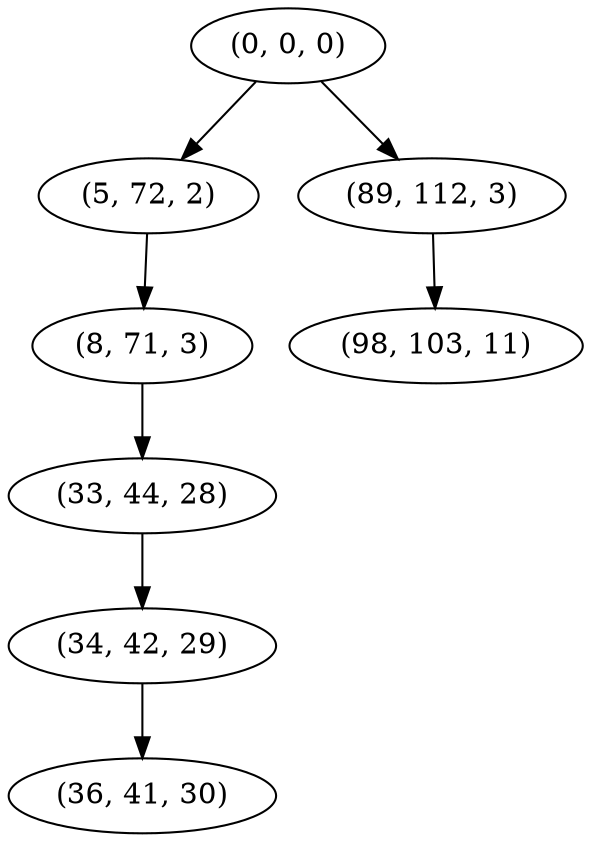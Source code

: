 digraph tree {
    "(0, 0, 0)";
    "(5, 72, 2)";
    "(8, 71, 3)";
    "(33, 44, 28)";
    "(34, 42, 29)";
    "(36, 41, 30)";
    "(89, 112, 3)";
    "(98, 103, 11)";
    "(0, 0, 0)" -> "(5, 72, 2)";
    "(0, 0, 0)" -> "(89, 112, 3)";
    "(5, 72, 2)" -> "(8, 71, 3)";
    "(8, 71, 3)" -> "(33, 44, 28)";
    "(33, 44, 28)" -> "(34, 42, 29)";
    "(34, 42, 29)" -> "(36, 41, 30)";
    "(89, 112, 3)" -> "(98, 103, 11)";
}
